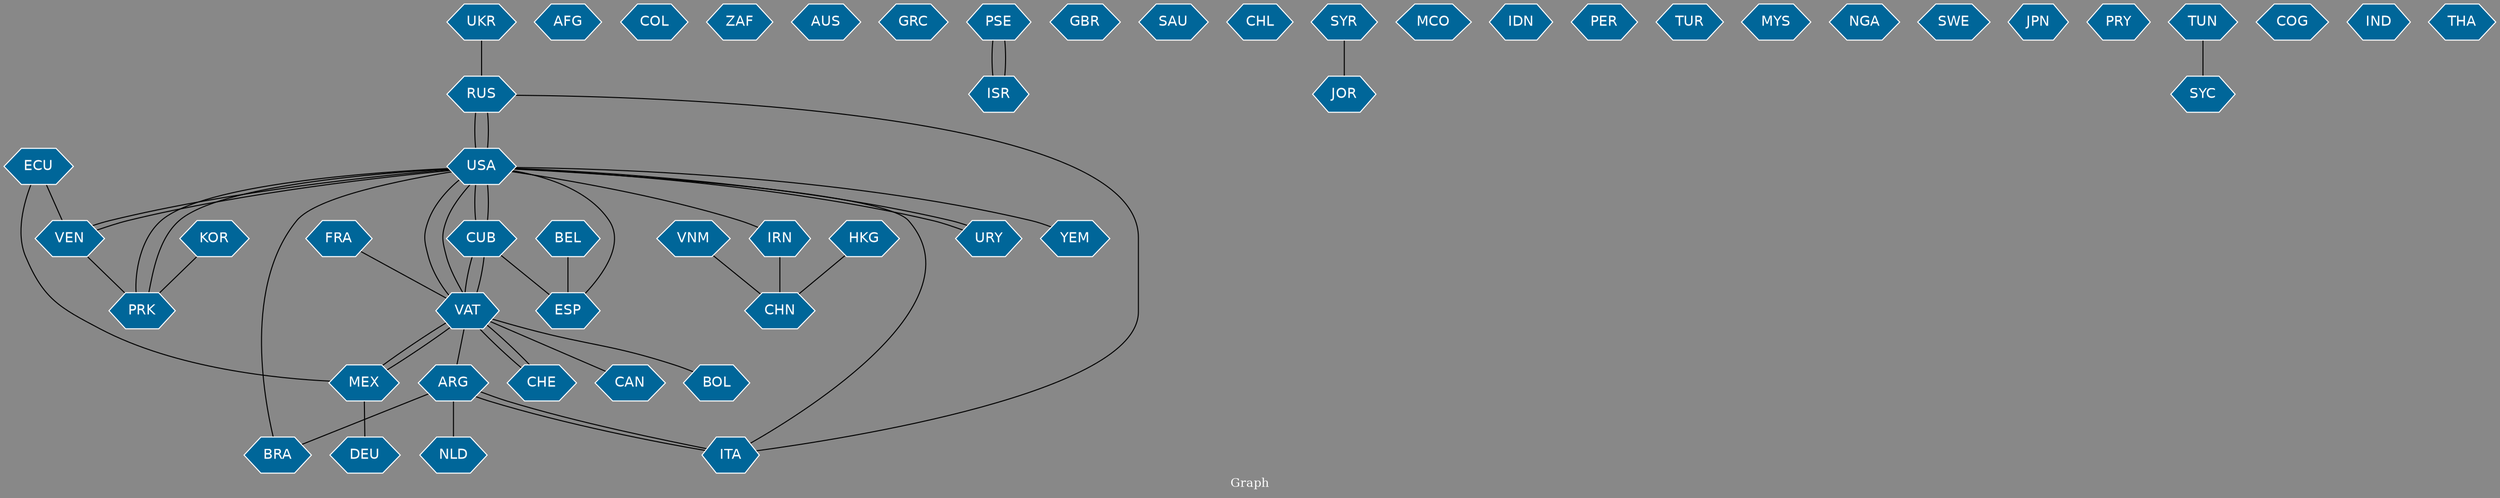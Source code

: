// Countries together in item graph
graph {
	graph [bgcolor="#888888" fontcolor=white fontsize=12 label="Graph" outputorder=edgesfirst overlap=prism]
	node [color=white fillcolor="#006699" fontcolor=white fontname=Helvetica shape=hexagon style=filled]
	edge [arrowhead=open color=black fontcolor=white fontname=Courier fontsize=12]
		RUS [label=RUS]
		PRK [label=PRK]
		ESP [label=ESP]
		CUB [label=CUB]
		VAT [label=VAT]
		USA [label=USA]
		NLD [label=NLD]
		VEN [label=VEN]
		AFG [label=AFG]
		MEX [label=MEX]
		COL [label=COL]
		ZAF [label=ZAF]
		AUS [label=AUS]
		HKG [label=HKG]
		GRC [label=GRC]
		ITA [label=ITA]
		CHE [label=CHE]
		DEU [label=DEU]
		PSE [label=PSE]
		ISR [label=ISR]
		GBR [label=GBR]
		IRN [label=IRN]
		ARG [label=ARG]
		URY [label=URY]
		CHN [label=CHN]
		SAU [label=SAU]
		CHL [label=CHL]
		SYR [label=SYR]
		FRA [label=FRA]
		MCO [label=MCO]
		IDN [label=IDN]
		ECU [label=ECU]
		PER [label=PER]
		TUR [label=TUR]
		MYS [label=MYS]
		UKR [label=UKR]
		BRA [label=BRA]
		CAN [label=CAN]
		NGA [label=NGA]
		BOL [label=BOL]
		JOR [label=JOR]
		SWE [label=SWE]
		JPN [label=JPN]
		KOR [label=KOR]
		YEM [label=YEM]
		PRY [label=PRY]
		TUN [label=TUN]
		SYC [label=SYC]
		BEL [label=BEL]
		COG [label=COG]
		VNM [label=VNM]
		IND [label=IND]
		THA [label=THA]
			UKR -- RUS [weight=1]
			FRA -- VAT [weight=1]
			KOR -- PRK [weight=1]
			ISR -- PSE [weight=2]
			VAT -- BOL [weight=1]
			VAT -- ARG [weight=1]
			USA -- VAT [weight=1]
			CUB -- USA [weight=15]
			VAT -- USA [weight=1]
			URY -- USA [weight=3]
			ARG -- BRA [weight=1]
			VAT -- CAN [weight=1]
			ECU -- VEN [weight=1]
			ITA -- RUS [weight=1]
			VAT -- MEX [weight=1]
			IRN -- CHN [weight=1]
			SYR -- JOR [weight=2]
			ARG -- ITA [weight=1]
			VAT -- CHE [weight=1]
			VEN -- USA [weight=1]
			BRA -- USA [weight=1]
			CHE -- VAT [weight=1]
			RUS -- USA [weight=1]
			USA -- CUB [weight=15]
			CUB -- VAT [weight=1]
			VEN -- PRK [weight=1]
			USA -- RUS [weight=2]
			VNM -- CHN [weight=1]
			USA -- VEN [weight=4]
			PSE -- ISR [weight=1]
			HKG -- CHN [weight=1]
			BEL -- ESP [weight=1]
			USA -- ITA [weight=1]
			TUN -- SYC [weight=1]
			ITA -- ARG [weight=1]
			USA -- YEM [weight=1]
			USA -- ESP [weight=1]
			VAT -- CUB [weight=1]
			USA -- URY [weight=5]
			MEX -- VAT [weight=1]
			PRK -- USA [weight=4]
			ECU -- MEX [weight=1]
			ARG -- NLD [weight=1]
			MEX -- DEU [weight=1]
			USA -- IRN [weight=1]
			CUB -- ESP [weight=1]
			USA -- PRK [weight=3]
}